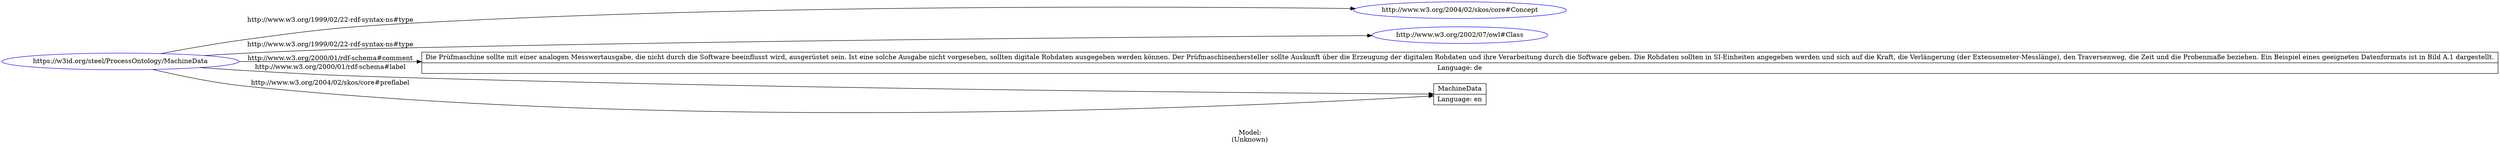 digraph {
	rankdir = LR;
	charset="utf-8";

	"Rhttps://w3id.org/steel/ProcessOntology/MachineData" -> "Rhttp://www.w3.org/2004/02/skos/core#Concept" [ label="http://www.w3.org/1999/02/22-rdf-syntax-ns#type" ];
	"Rhttps://w3id.org/steel/ProcessOntology/MachineData" -> "Rhttp://www.w3.org/2002/07/owl#Class" [ label="http://www.w3.org/1999/02/22-rdf-syntax-ns#type" ];
	"Rhttps://w3id.org/steel/ProcessOntology/MachineData" -> "LDie Prüfmaschine sollte mit einer analogen Messwertausgabe, die nicht durch die Software beeinflusst wird, ausgerüstet sein. Ist eine solche Ausgabe nicht vorgesehen, sollten digitale Rohdaten ausgegeben werden können. Der Prüfmaschinenhersteller sollte Auskunft über die Erzeugung der digitalen Rohdaten und ihre Verarbeitung durch die Software geben. Die Rohdaten sollten in SI-Einheiten angegeben werden und sich auf die Kraft, die Verlängerung (der Extensometer-Messlänge), den Traversenweg, die Zeit und die Probenmaße beziehen. Ein Beispiel eines geeigneten Datenformats ist in Bild A.1 dargestellt.|Language: de" [ label="http://www.w3.org/2000/01/rdf-schema#comment" ];
	"Rhttps://w3id.org/steel/ProcessOntology/MachineData" -> "LMachineData|Language: en" [ label="http://www.w3.org/2000/01/rdf-schema#label" ];
	"Rhttps://w3id.org/steel/ProcessOntology/MachineData" -> "LMachineData|Language: en" [ label="http://www.w3.org/2004/02/skos/core#preflabel" ];

	// Resources
	"Rhttps://w3id.org/steel/ProcessOntology/MachineData" [ label="https://w3id.org/steel/ProcessOntology/MachineData", shape = ellipse, color = blue ];
	"Rhttp://www.w3.org/2004/02/skos/core#Concept" [ label="http://www.w3.org/2004/02/skos/core#Concept", shape = ellipse, color = blue ];
	"Rhttp://www.w3.org/2002/07/owl#Class" [ label="http://www.w3.org/2002/07/owl#Class", shape = ellipse, color = blue ];

	// Anonymous nodes

	// Literals
	"LDie Prüfmaschine sollte mit einer analogen Messwertausgabe, die nicht durch die Software beeinflusst wird, ausgerüstet sein. Ist eine solche Ausgabe nicht vorgesehen, sollten digitale Rohdaten ausgegeben werden können. Der Prüfmaschinenhersteller sollte Auskunft über die Erzeugung der digitalen Rohdaten und ihre Verarbeitung durch die Software geben. Die Rohdaten sollten in SI-Einheiten angegeben werden und sich auf die Kraft, die Verlängerung (der Extensometer-Messlänge), den Traversenweg, die Zeit und die Probenmaße beziehen. Ein Beispiel eines geeigneten Datenformats ist in Bild A.1 dargestellt.|Language: de" [ label="Die Prüfmaschine sollte mit einer analogen Messwertausgabe, die nicht durch die Software beeinflusst wird, ausgerüstet sein. Ist eine solche Ausgabe nicht vorgesehen, sollten digitale Rohdaten ausgegeben werden können. Der Prüfmaschinenhersteller sollte Auskunft über die Erzeugung der digitalen Rohdaten und ihre Verarbeitung durch die Software geben. Die Rohdaten sollten in SI-Einheiten angegeben werden und sich auf die Kraft, die Verlängerung (der Extensometer-Messlänge), den Traversenweg, die Zeit und die Probenmaße beziehen. Ein Beispiel eines geeigneten Datenformats ist in Bild A.1 dargestellt.|Language: de", shape = record ];
	"LMachineData|Language: en" [ label="MachineData|Language: en", shape = record ];

	label="\n\nModel:\n(Unknown)";
}
